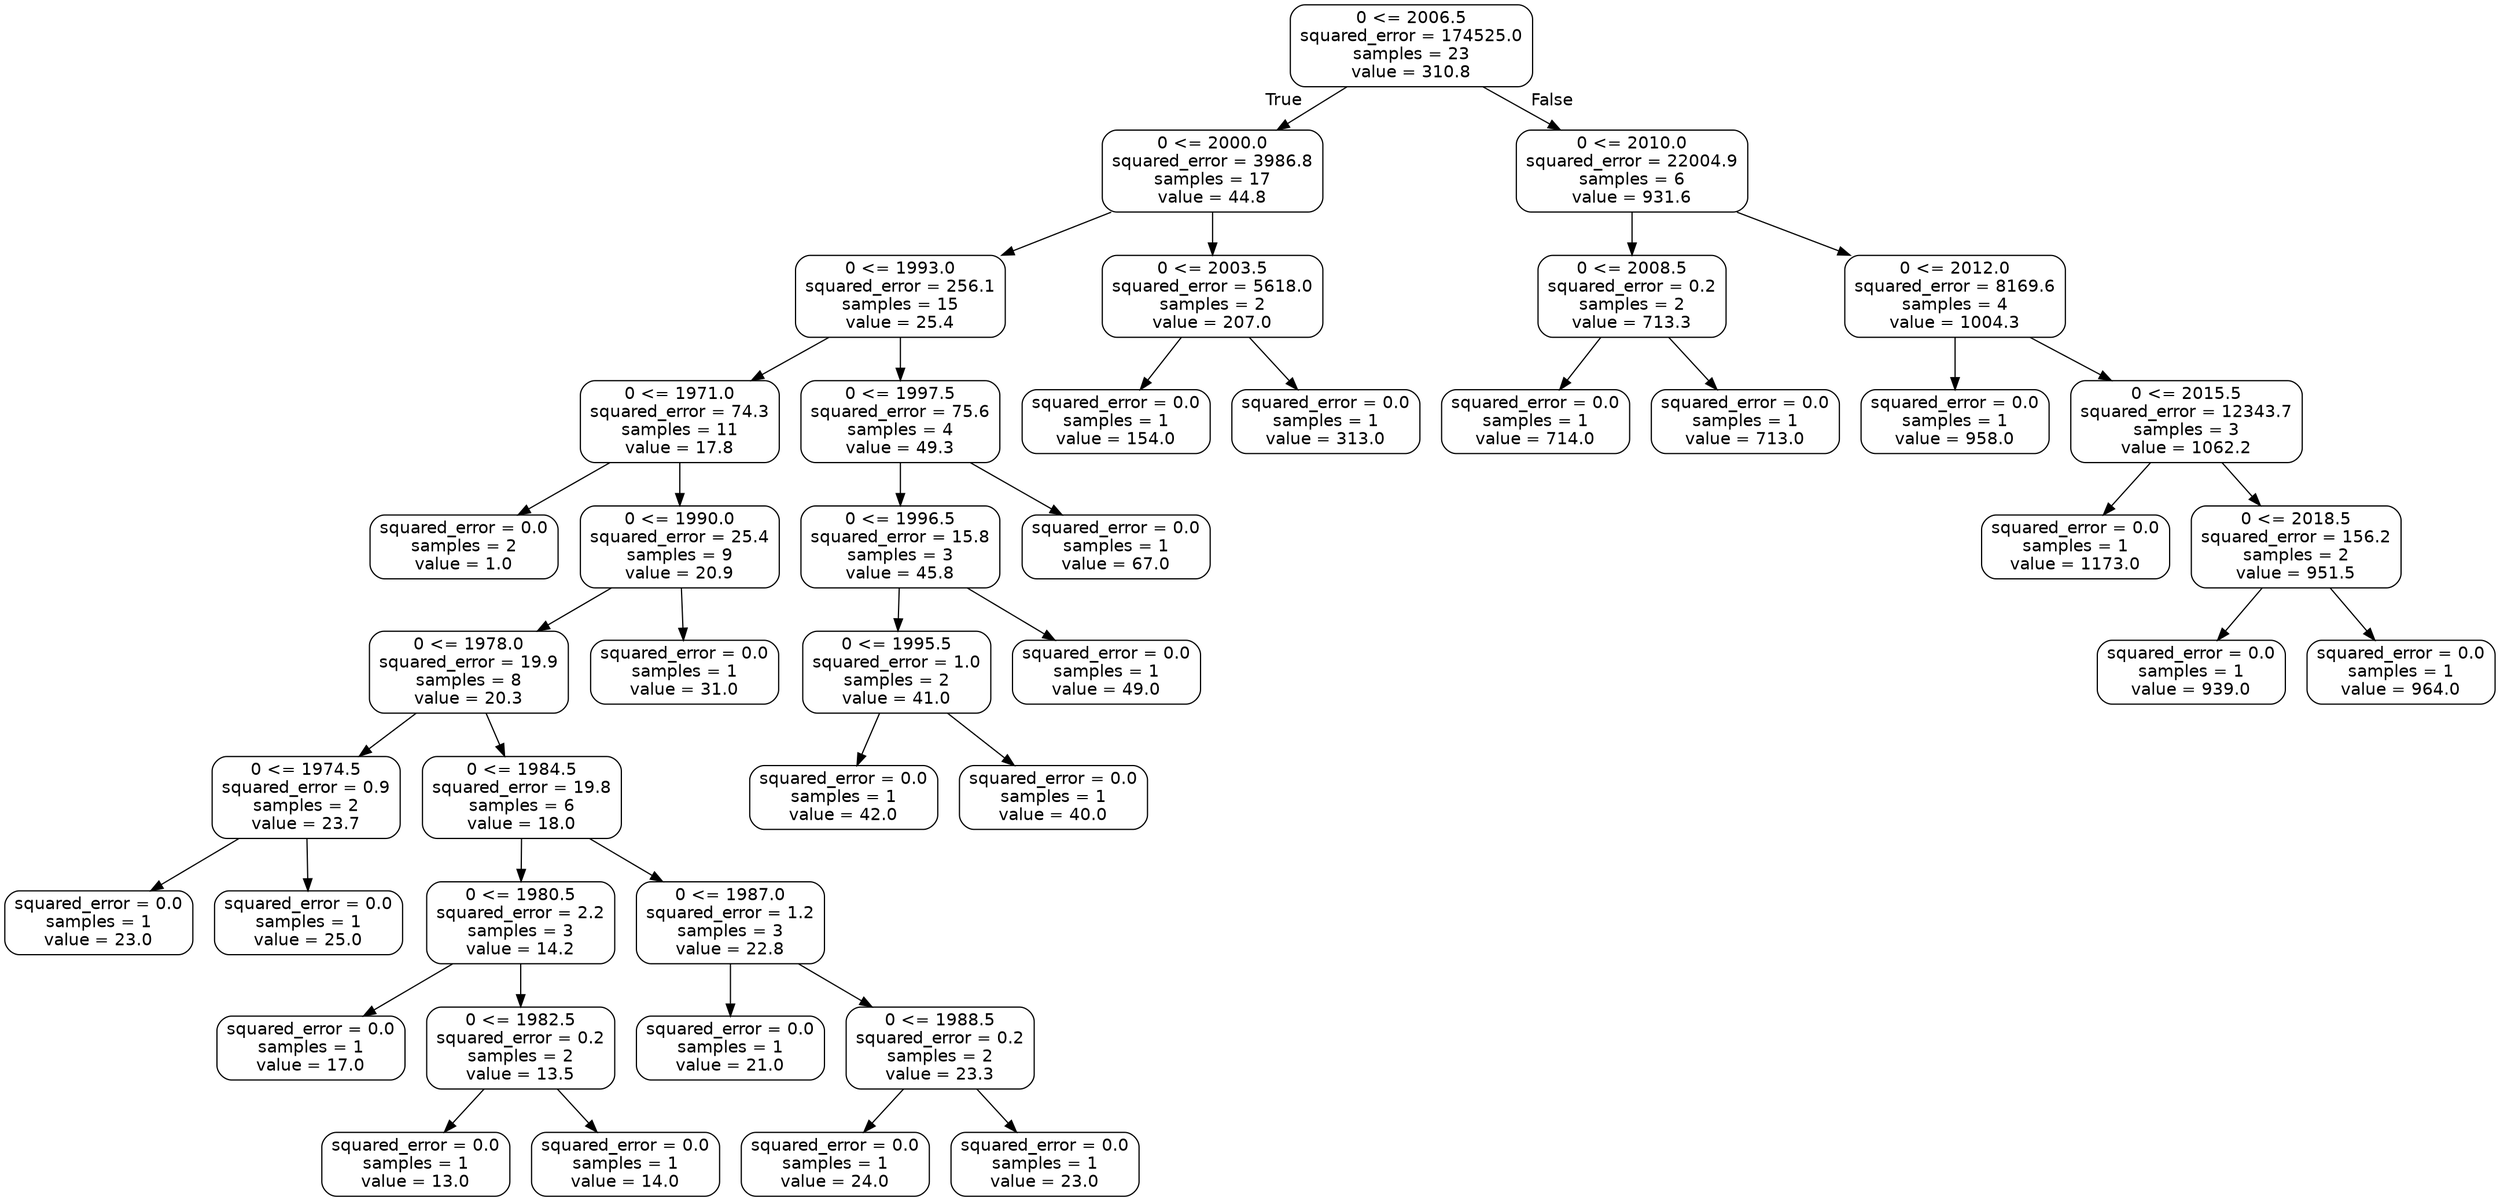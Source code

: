 digraph Tree {
node [shape=box, style="rounded", color="black", fontname="helvetica"] ;
edge [fontname="helvetica"] ;
0 [label="0 <= 2006.5\nsquared_error = 174525.0\nsamples = 23\nvalue = 310.8"] ;
1 [label="0 <= 2000.0\nsquared_error = 3986.8\nsamples = 17\nvalue = 44.8"] ;
0 -> 1 [labeldistance=2.5, labelangle=45, headlabel="True"] ;
2 [label="0 <= 1993.0\nsquared_error = 256.1\nsamples = 15\nvalue = 25.4"] ;
1 -> 2 ;
3 [label="0 <= 1971.0\nsquared_error = 74.3\nsamples = 11\nvalue = 17.8"] ;
2 -> 3 ;
4 [label="squared_error = 0.0\nsamples = 2\nvalue = 1.0"] ;
3 -> 4 ;
5 [label="0 <= 1990.0\nsquared_error = 25.4\nsamples = 9\nvalue = 20.9"] ;
3 -> 5 ;
6 [label="0 <= 1978.0\nsquared_error = 19.9\nsamples = 8\nvalue = 20.3"] ;
5 -> 6 ;
7 [label="0 <= 1974.5\nsquared_error = 0.9\nsamples = 2\nvalue = 23.7"] ;
6 -> 7 ;
8 [label="squared_error = 0.0\nsamples = 1\nvalue = 23.0"] ;
7 -> 8 ;
9 [label="squared_error = 0.0\nsamples = 1\nvalue = 25.0"] ;
7 -> 9 ;
10 [label="0 <= 1984.5\nsquared_error = 19.8\nsamples = 6\nvalue = 18.0"] ;
6 -> 10 ;
11 [label="0 <= 1980.5\nsquared_error = 2.2\nsamples = 3\nvalue = 14.2"] ;
10 -> 11 ;
12 [label="squared_error = 0.0\nsamples = 1\nvalue = 17.0"] ;
11 -> 12 ;
13 [label="0 <= 1982.5\nsquared_error = 0.2\nsamples = 2\nvalue = 13.5"] ;
11 -> 13 ;
14 [label="squared_error = 0.0\nsamples = 1\nvalue = 13.0"] ;
13 -> 14 ;
15 [label="squared_error = 0.0\nsamples = 1\nvalue = 14.0"] ;
13 -> 15 ;
16 [label="0 <= 1987.0\nsquared_error = 1.2\nsamples = 3\nvalue = 22.8"] ;
10 -> 16 ;
17 [label="squared_error = 0.0\nsamples = 1\nvalue = 21.0"] ;
16 -> 17 ;
18 [label="0 <= 1988.5\nsquared_error = 0.2\nsamples = 2\nvalue = 23.3"] ;
16 -> 18 ;
19 [label="squared_error = 0.0\nsamples = 1\nvalue = 24.0"] ;
18 -> 19 ;
20 [label="squared_error = 0.0\nsamples = 1\nvalue = 23.0"] ;
18 -> 20 ;
21 [label="squared_error = 0.0\nsamples = 1\nvalue = 31.0"] ;
5 -> 21 ;
22 [label="0 <= 1997.5\nsquared_error = 75.6\nsamples = 4\nvalue = 49.3"] ;
2 -> 22 ;
23 [label="0 <= 1996.5\nsquared_error = 15.8\nsamples = 3\nvalue = 45.8"] ;
22 -> 23 ;
24 [label="0 <= 1995.5\nsquared_error = 1.0\nsamples = 2\nvalue = 41.0"] ;
23 -> 24 ;
25 [label="squared_error = 0.0\nsamples = 1\nvalue = 42.0"] ;
24 -> 25 ;
26 [label="squared_error = 0.0\nsamples = 1\nvalue = 40.0"] ;
24 -> 26 ;
27 [label="squared_error = 0.0\nsamples = 1\nvalue = 49.0"] ;
23 -> 27 ;
28 [label="squared_error = 0.0\nsamples = 1\nvalue = 67.0"] ;
22 -> 28 ;
29 [label="0 <= 2003.5\nsquared_error = 5618.0\nsamples = 2\nvalue = 207.0"] ;
1 -> 29 ;
30 [label="squared_error = 0.0\nsamples = 1\nvalue = 154.0"] ;
29 -> 30 ;
31 [label="squared_error = 0.0\nsamples = 1\nvalue = 313.0"] ;
29 -> 31 ;
32 [label="0 <= 2010.0\nsquared_error = 22004.9\nsamples = 6\nvalue = 931.6"] ;
0 -> 32 [labeldistance=2.5, labelangle=-45, headlabel="False"] ;
33 [label="0 <= 2008.5\nsquared_error = 0.2\nsamples = 2\nvalue = 713.3"] ;
32 -> 33 ;
34 [label="squared_error = 0.0\nsamples = 1\nvalue = 714.0"] ;
33 -> 34 ;
35 [label="squared_error = 0.0\nsamples = 1\nvalue = 713.0"] ;
33 -> 35 ;
36 [label="0 <= 2012.0\nsquared_error = 8169.6\nsamples = 4\nvalue = 1004.3"] ;
32 -> 36 ;
37 [label="squared_error = 0.0\nsamples = 1\nvalue = 958.0"] ;
36 -> 37 ;
38 [label="0 <= 2015.5\nsquared_error = 12343.7\nsamples = 3\nvalue = 1062.2"] ;
36 -> 38 ;
39 [label="squared_error = 0.0\nsamples = 1\nvalue = 1173.0"] ;
38 -> 39 ;
40 [label="0 <= 2018.5\nsquared_error = 156.2\nsamples = 2\nvalue = 951.5"] ;
38 -> 40 ;
41 [label="squared_error = 0.0\nsamples = 1\nvalue = 939.0"] ;
40 -> 41 ;
42 [label="squared_error = 0.0\nsamples = 1\nvalue = 964.0"] ;
40 -> 42 ;
}